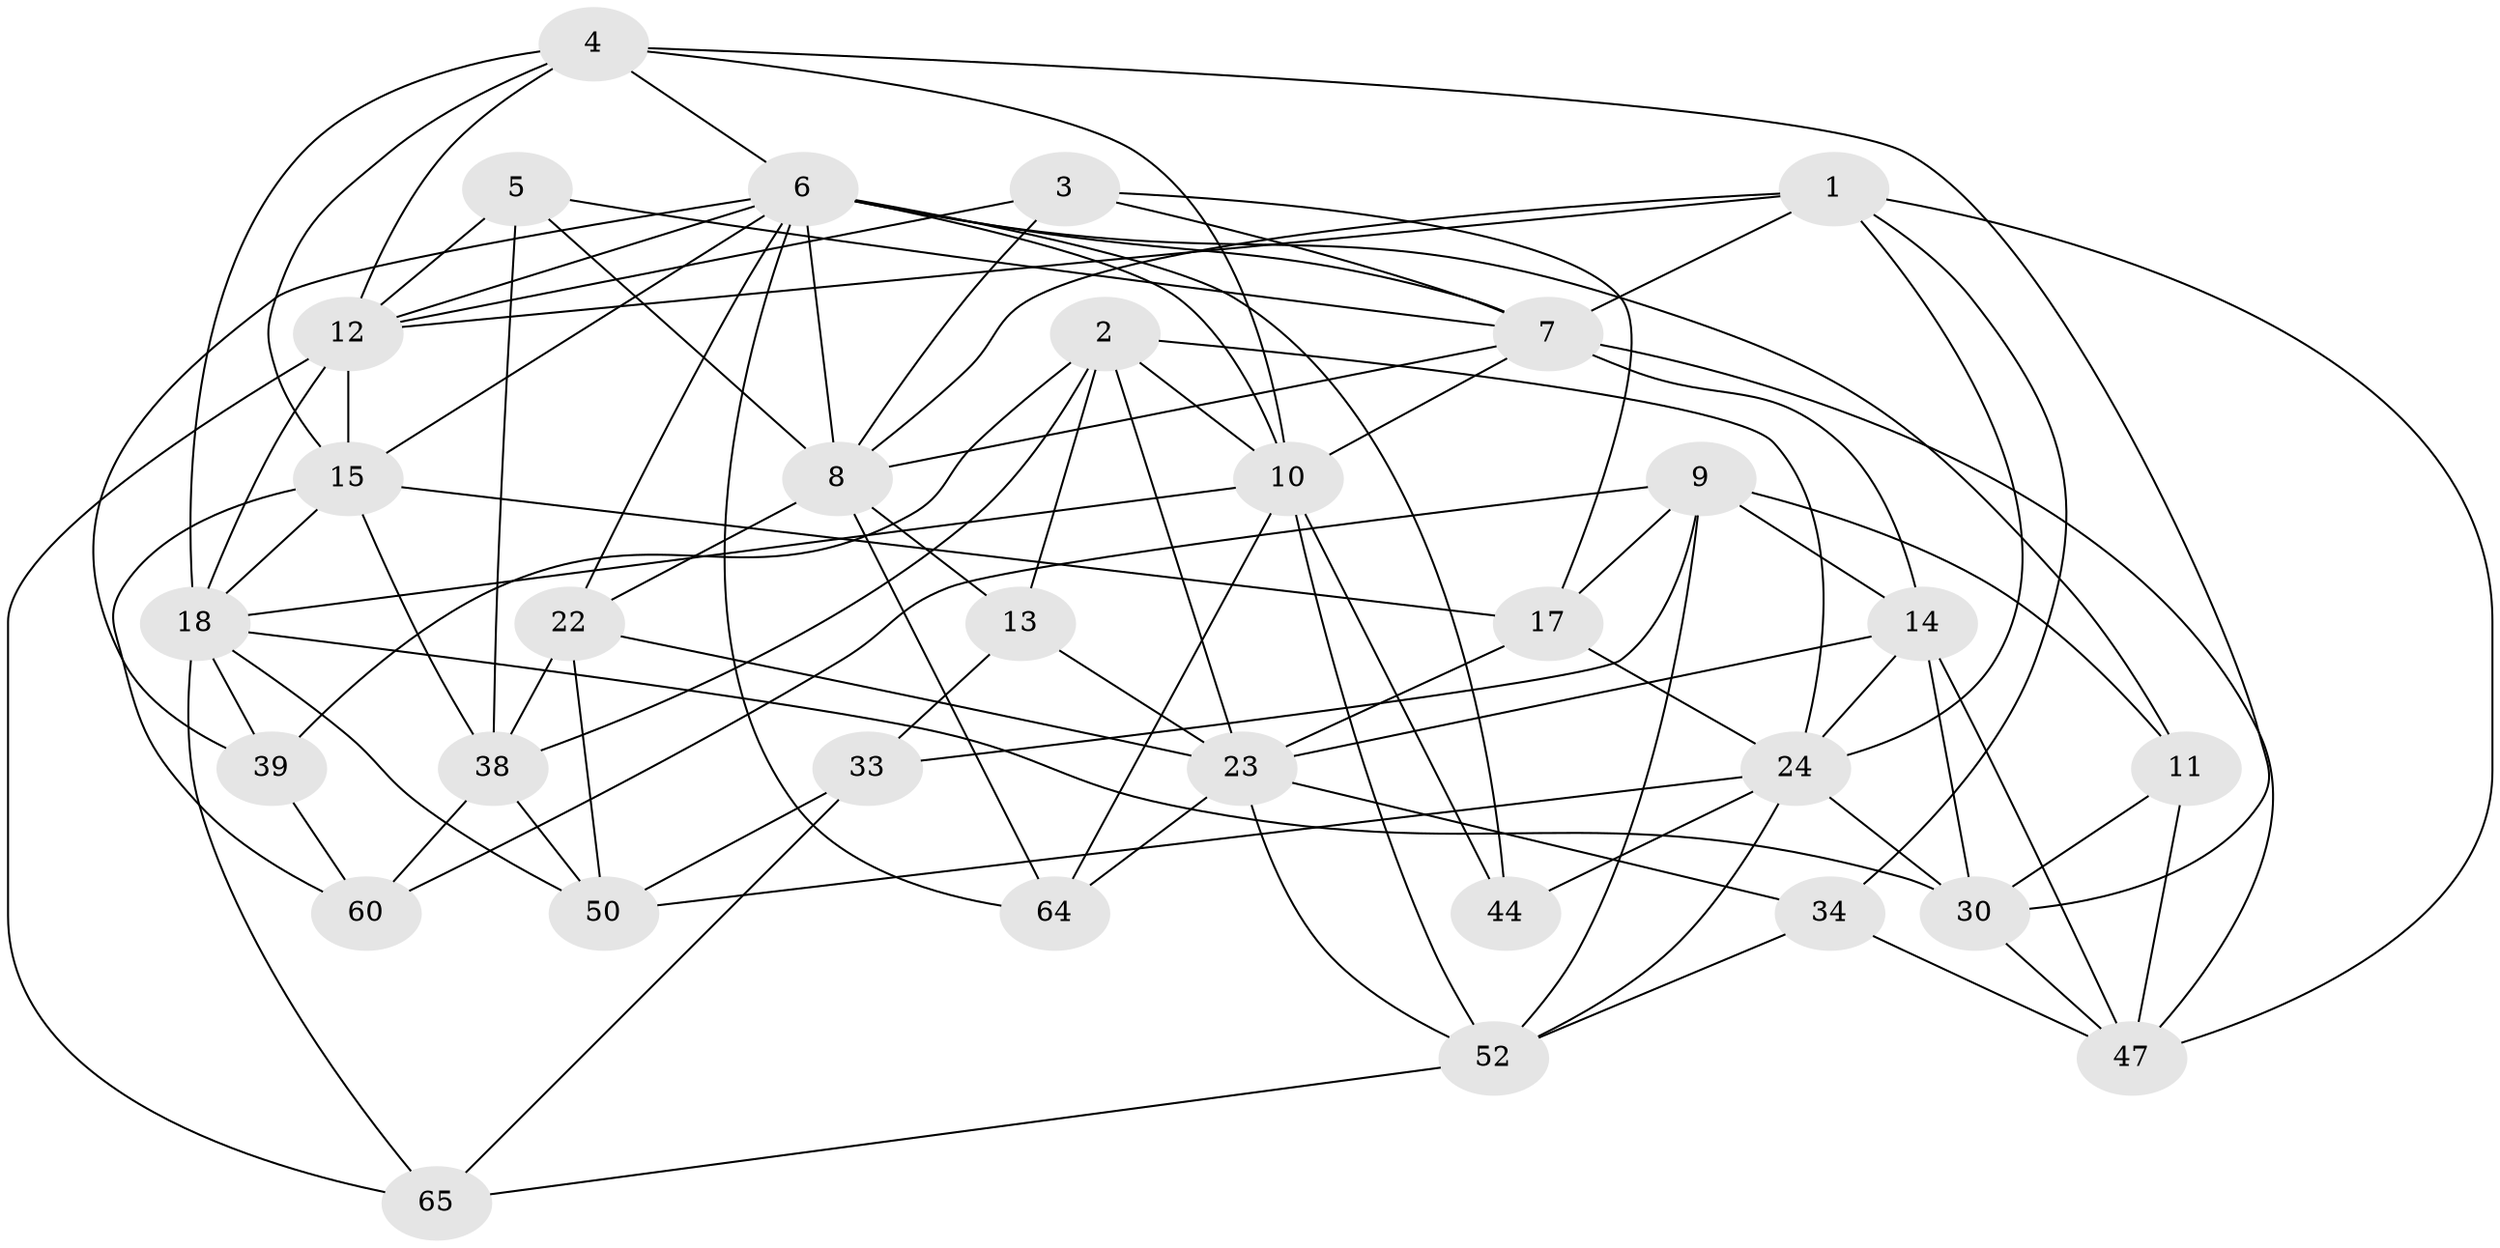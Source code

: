 // original degree distribution, {4: 1.0}
// Generated by graph-tools (version 1.1) at 2025/16/03/09/25 04:16:35]
// undirected, 32 vertices, 93 edges
graph export_dot {
graph [start="1"]
  node [color=gray90,style=filled];
  1 [super="+46"];
  2 [super="+26"];
  3;
  4 [super="+25"];
  5;
  6 [super="+58+20+32"];
  7 [super="+16+21"];
  8 [super="+31+59"];
  9 [super="+53"];
  10 [super="+62+48"];
  11;
  12 [super="+36+54"];
  13;
  14 [super="+35"];
  15 [super="+51+19"];
  17 [super="+45"];
  18 [super="+63+29"];
  22 [super="+40"];
  23 [super="+49+37"];
  24 [super="+27"];
  30 [super="+61"];
  33;
  34;
  38 [super="+41"];
  39;
  44;
  47 [super="+57"];
  50 [super="+55"];
  52 [super="+56"];
  60;
  64;
  65;
  1 -- 47;
  1 -- 12;
  1 -- 8;
  1 -- 24;
  1 -- 34;
  1 -- 7;
  2 -- 39;
  2 -- 10;
  2 -- 24;
  2 -- 13;
  2 -- 23;
  2 -- 38;
  3 -- 8;
  3 -- 17;
  3 -- 12;
  3 -- 7;
  4 -- 30;
  4 -- 12;
  4 -- 18;
  4 -- 10;
  4 -- 6;
  4 -- 15;
  5 -- 38;
  5 -- 7;
  5 -- 12;
  5 -- 8;
  6 -- 7;
  6 -- 44 [weight=2];
  6 -- 15;
  6 -- 8;
  6 -- 12;
  6 -- 22;
  6 -- 64;
  6 -- 39;
  6 -- 10;
  6 -- 11;
  7 -- 8;
  7 -- 47;
  7 -- 10;
  7 -- 14;
  8 -- 64;
  8 -- 13;
  8 -- 22;
  9 -- 17;
  9 -- 33;
  9 -- 11;
  9 -- 60;
  9 -- 14;
  9 -- 52;
  10 -- 64;
  10 -- 44;
  10 -- 18;
  10 -- 52;
  11 -- 30;
  11 -- 47;
  12 -- 18;
  12 -- 65;
  12 -- 15;
  13 -- 33;
  13 -- 23;
  14 -- 24;
  14 -- 23;
  14 -- 30;
  14 -- 47;
  15 -- 17 [weight=2];
  15 -- 18;
  15 -- 60;
  15 -- 38;
  17 -- 24;
  17 -- 23;
  18 -- 50;
  18 -- 39;
  18 -- 65;
  18 -- 30;
  22 -- 50 [weight=2];
  22 -- 23;
  22 -- 38;
  23 -- 64;
  23 -- 34;
  23 -- 52;
  24 -- 52;
  24 -- 44;
  24 -- 30;
  24 -- 50;
  30 -- 47;
  33 -- 50;
  33 -- 65;
  34 -- 47;
  34 -- 52;
  38 -- 60;
  38 -- 50;
  39 -- 60;
  52 -- 65;
}
